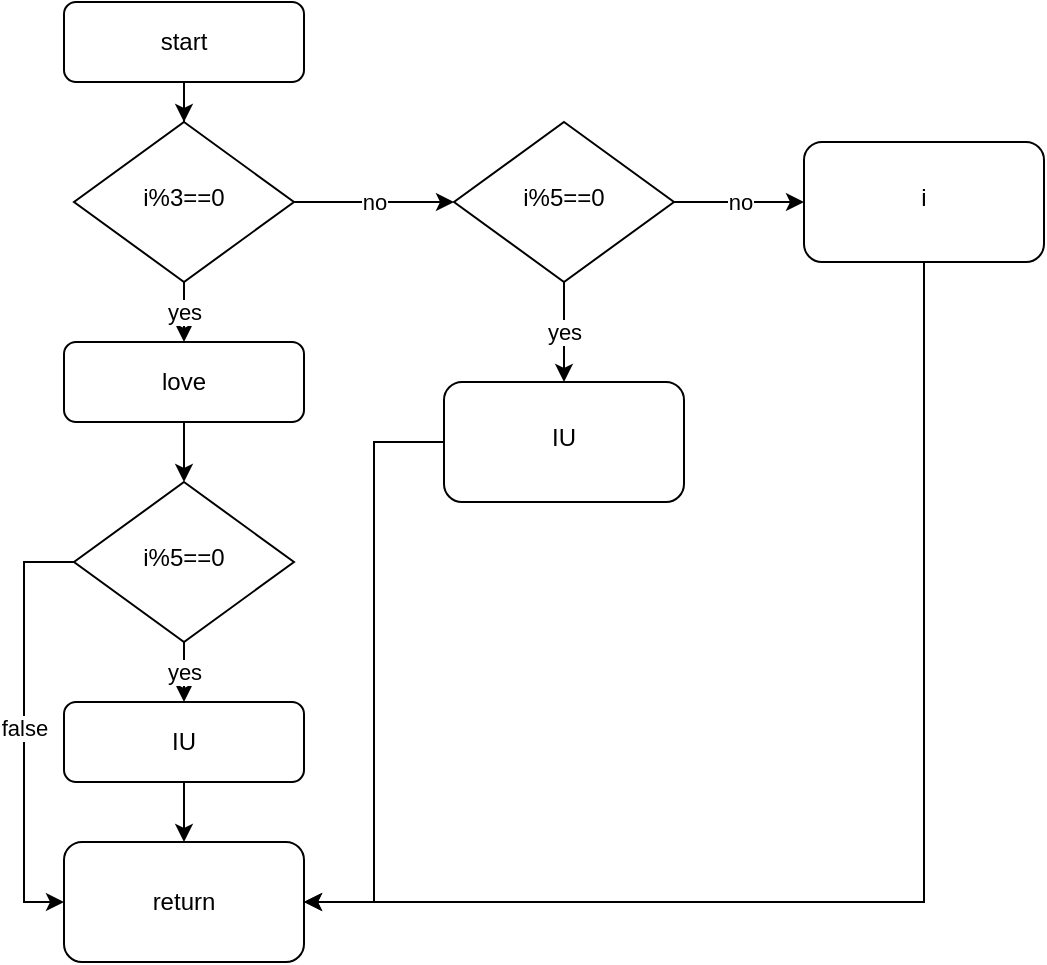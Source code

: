 <mxfile version="20.7.4" type="google"><diagram id="C5RBs43oDa-KdzZeNtuy" name="Page-1"><mxGraphModel grid="1" page="1" gridSize="10" guides="1" tooltips="1" connect="1" arrows="1" fold="1" pageScale="1" pageWidth="827" pageHeight="1169" math="0" shadow="0"><root><mxCell id="WIyWlLk6GJQsqaUBKTNV-0"/><mxCell id="WIyWlLk6GJQsqaUBKTNV-1" parent="WIyWlLk6GJQsqaUBKTNV-0"/><mxCell id="JpRWPV4hMQHxU68fDnuH-9" style="edgeStyle=orthogonalEdgeStyle;rounded=0;orthogonalLoop=1;jettySize=auto;html=1;" edge="1" parent="WIyWlLk6GJQsqaUBKTNV-1" source="WIyWlLk6GJQsqaUBKTNV-3" target="WIyWlLk6GJQsqaUBKTNV-6"><mxGeometry relative="1" as="geometry"/></mxCell><mxCell id="WIyWlLk6GJQsqaUBKTNV-3" value="start" style="rounded=1;whiteSpace=wrap;html=1;fontSize=12;glass=0;strokeWidth=1;shadow=0;" vertex="1" parent="WIyWlLk6GJQsqaUBKTNV-1"><mxGeometry x="160" y="80" width="120" height="40" as="geometry"/></mxCell><mxCell id="JpRWPV4hMQHxU68fDnuH-5" value="yes" style="edgeStyle=orthogonalEdgeStyle;rounded=0;orthogonalLoop=1;jettySize=auto;html=1;exitX=0.5;exitY=1;exitDx=0;exitDy=0;entryX=0.5;entryY=0;entryDx=0;entryDy=0;" edge="1" parent="WIyWlLk6GJQsqaUBKTNV-1" source="WIyWlLk6GJQsqaUBKTNV-6" target="JpRWPV4hMQHxU68fDnuH-14"><mxGeometry relative="1" as="geometry"><mxPoint x="220" y="250" as="targetPoint"/></mxGeometry></mxCell><mxCell id="JpRWPV4hMQHxU68fDnuH-18" value="no" style="edgeStyle=orthogonalEdgeStyle;rounded=0;orthogonalLoop=1;jettySize=auto;html=1;" edge="1" parent="WIyWlLk6GJQsqaUBKTNV-1" source="WIyWlLk6GJQsqaUBKTNV-6" target="JpRWPV4hMQHxU68fDnuH-17"><mxGeometry relative="1" as="geometry"/></mxCell><mxCell id="WIyWlLk6GJQsqaUBKTNV-6" value="i%3==0" style="rhombus;whiteSpace=wrap;html=1;shadow=0;fontFamily=Helvetica;fontSize=12;align=center;strokeWidth=1;spacing=6;spacingTop=-4;" vertex="1" parent="WIyWlLk6GJQsqaUBKTNV-1"><mxGeometry x="165" y="140" width="110" height="80" as="geometry"/></mxCell><mxCell id="JpRWPV4hMQHxU68fDnuH-24" value="" style="edgeStyle=orthogonalEdgeStyle;rounded=0;orthogonalLoop=1;jettySize=auto;html=1;" edge="1" parent="WIyWlLk6GJQsqaUBKTNV-1" source="WIyWlLk6GJQsqaUBKTNV-11" target="JpRWPV4hMQHxU68fDnuH-23"><mxGeometry relative="1" as="geometry"/></mxCell><mxCell id="WIyWlLk6GJQsqaUBKTNV-11" value="IU" style="rounded=1;whiteSpace=wrap;html=1;fontSize=12;glass=0;strokeWidth=1;shadow=0;" vertex="1" parent="WIyWlLk6GJQsqaUBKTNV-1"><mxGeometry x="160" y="430" width="120" height="40" as="geometry"/></mxCell><mxCell id="JpRWPV4hMQHxU68fDnuH-16" value="yes" style="edgeStyle=orthogonalEdgeStyle;rounded=0;orthogonalLoop=1;jettySize=auto;html=1;" edge="1" parent="WIyWlLk6GJQsqaUBKTNV-1" source="JpRWPV4hMQHxU68fDnuH-11" target="WIyWlLk6GJQsqaUBKTNV-11"><mxGeometry relative="1" as="geometry"/></mxCell><mxCell id="JpRWPV4hMQHxU68fDnuH-31" value="false" style="edgeStyle=orthogonalEdgeStyle;rounded=0;orthogonalLoop=1;jettySize=auto;html=1;entryX=0;entryY=0.5;entryDx=0;entryDy=0;" edge="1" parent="WIyWlLk6GJQsqaUBKTNV-1" source="JpRWPV4hMQHxU68fDnuH-11" target="JpRWPV4hMQHxU68fDnuH-23"><mxGeometry relative="1" as="geometry"><Array as="points"><mxPoint x="140" y="360"/><mxPoint x="140" y="530"/></Array></mxGeometry></mxCell><mxCell id="JpRWPV4hMQHxU68fDnuH-11" value="i%5==0" style="rhombus;whiteSpace=wrap;html=1;shadow=0;fontFamily=Helvetica;fontSize=12;align=center;strokeWidth=1;spacing=6;spacingTop=-4;" vertex="1" parent="WIyWlLk6GJQsqaUBKTNV-1"><mxGeometry x="165" y="320" width="110" height="80" as="geometry"/></mxCell><mxCell id="JpRWPV4hMQHxU68fDnuH-15" value="" style="edgeStyle=orthogonalEdgeStyle;rounded=0;orthogonalLoop=1;jettySize=auto;html=1;" edge="1" parent="WIyWlLk6GJQsqaUBKTNV-1" source="JpRWPV4hMQHxU68fDnuH-14" target="JpRWPV4hMQHxU68fDnuH-11"><mxGeometry relative="1" as="geometry"/></mxCell><mxCell id="JpRWPV4hMQHxU68fDnuH-14" value="love" style="rounded=1;whiteSpace=wrap;html=1;fontSize=12;glass=0;strokeWidth=1;shadow=0;" vertex="1" parent="WIyWlLk6GJQsqaUBKTNV-1"><mxGeometry x="160" y="250" width="120" height="40" as="geometry"/></mxCell><mxCell id="JpRWPV4hMQHxU68fDnuH-20" value="yes" style="edgeStyle=orthogonalEdgeStyle;rounded=0;orthogonalLoop=1;jettySize=auto;html=1;" edge="1" parent="WIyWlLk6GJQsqaUBKTNV-1" source="JpRWPV4hMQHxU68fDnuH-17" target="JpRWPV4hMQHxU68fDnuH-19"><mxGeometry relative="1" as="geometry"/></mxCell><mxCell id="JpRWPV4hMQHxU68fDnuH-22" value="no" style="edgeStyle=orthogonalEdgeStyle;rounded=0;orthogonalLoop=1;jettySize=auto;html=1;" edge="1" parent="WIyWlLk6GJQsqaUBKTNV-1" source="JpRWPV4hMQHxU68fDnuH-17" target="JpRWPV4hMQHxU68fDnuH-21"><mxGeometry relative="1" as="geometry"/></mxCell><mxCell id="JpRWPV4hMQHxU68fDnuH-17" value="i%5==0" style="rhombus;whiteSpace=wrap;html=1;shadow=0;fontFamily=Helvetica;fontSize=12;align=center;strokeWidth=1;spacing=6;spacingTop=-4;" vertex="1" parent="WIyWlLk6GJQsqaUBKTNV-1"><mxGeometry x="355" y="140" width="110" height="80" as="geometry"/></mxCell><mxCell id="JpRWPV4hMQHxU68fDnuH-25" style="edgeStyle=orthogonalEdgeStyle;rounded=0;orthogonalLoop=1;jettySize=auto;html=1;entryX=1;entryY=0.5;entryDx=0;entryDy=0;" edge="1" parent="WIyWlLk6GJQsqaUBKTNV-1" source="JpRWPV4hMQHxU68fDnuH-19" target="JpRWPV4hMQHxU68fDnuH-23"><mxGeometry relative="1" as="geometry"/></mxCell><mxCell id="JpRWPV4hMQHxU68fDnuH-19" value="IU" style="rounded=1;whiteSpace=wrap;html=1;shadow=0;strokeWidth=1;spacing=6;spacingTop=-4;" vertex="1" parent="WIyWlLk6GJQsqaUBKTNV-1"><mxGeometry x="350" y="270" width="120" height="60" as="geometry"/></mxCell><mxCell id="JpRWPV4hMQHxU68fDnuH-26" style="edgeStyle=orthogonalEdgeStyle;rounded=0;orthogonalLoop=1;jettySize=auto;html=1;entryX=1;entryY=0.5;entryDx=0;entryDy=0;" edge="1" parent="WIyWlLk6GJQsqaUBKTNV-1" source="JpRWPV4hMQHxU68fDnuH-21" target="JpRWPV4hMQHxU68fDnuH-23"><mxGeometry relative="1" as="geometry"><mxPoint x="330" y="560" as="targetPoint"/><Array as="points"><mxPoint x="590" y="530"/></Array></mxGeometry></mxCell><mxCell id="JpRWPV4hMQHxU68fDnuH-21" value="i" style="rounded=1;whiteSpace=wrap;html=1;shadow=0;strokeWidth=1;spacing=6;spacingTop=-4;" vertex="1" parent="WIyWlLk6GJQsqaUBKTNV-1"><mxGeometry x="530" y="150" width="120" height="60" as="geometry"/></mxCell><mxCell id="JpRWPV4hMQHxU68fDnuH-23" value="return" style="whiteSpace=wrap;html=1;rounded=1;glass=0;strokeWidth=1;shadow=0;" vertex="1" parent="WIyWlLk6GJQsqaUBKTNV-1"><mxGeometry x="160" y="500" width="120" height="60" as="geometry"/></mxCell></root></mxGraphModel></diagram></mxfile>